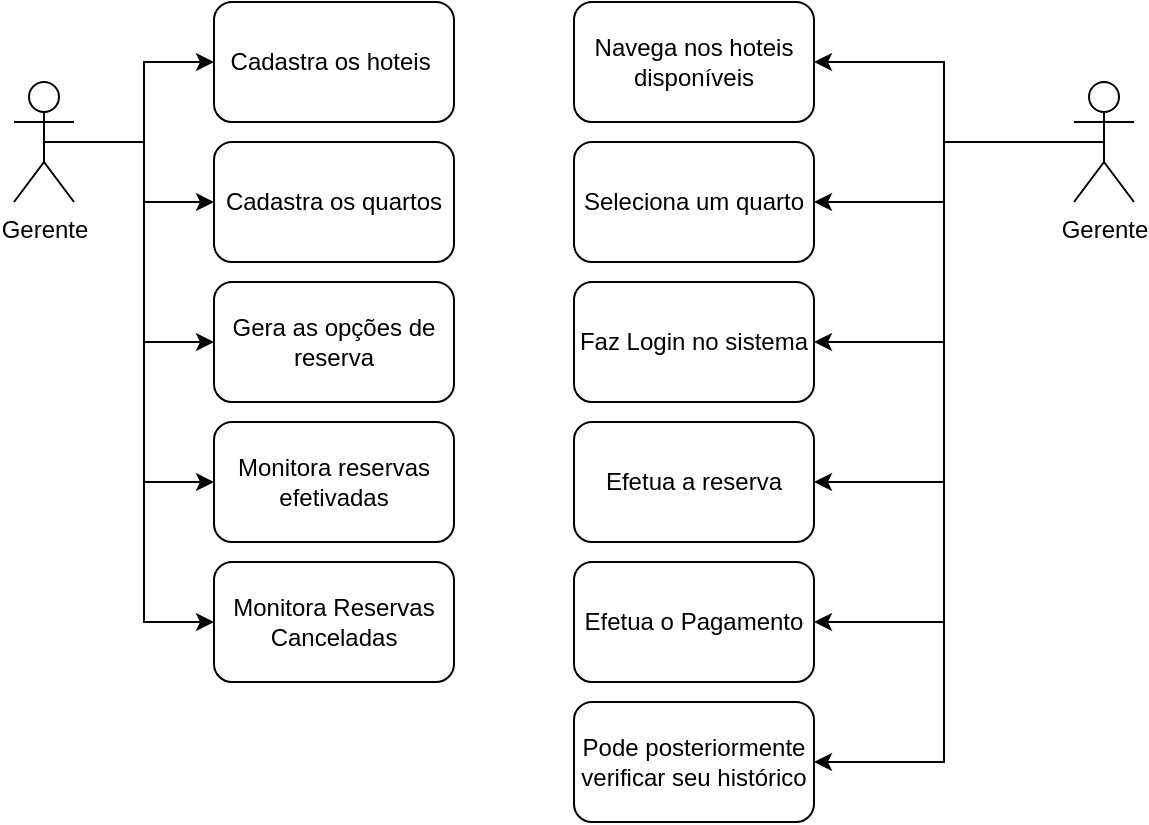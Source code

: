 <mxfile version="21.8.2" type="github">
  <diagram name="Página-1" id="QfJqH4S1vQyrtwS8xRdi">
    <mxGraphModel dx="794" dy="742" grid="1" gridSize="10" guides="1" tooltips="1" connect="1" arrows="1" fold="1" page="1" pageScale="1" pageWidth="827" pageHeight="1169" math="0" shadow="0">
      <root>
        <mxCell id="0" />
        <mxCell id="1" parent="0" />
        <mxCell id="_d_M75L1oRDHBLjkqXRx-2" style="edgeStyle=orthogonalEdgeStyle;rounded=0;orthogonalLoop=1;jettySize=auto;html=1;exitX=0.5;exitY=0.5;exitDx=0;exitDy=0;exitPerimeter=0;" edge="1" parent="1" source="_d_M75L1oRDHBLjkqXRx-7" target="_d_M75L1oRDHBLjkqXRx-9">
          <mxGeometry relative="1" as="geometry" />
        </mxCell>
        <mxCell id="_d_M75L1oRDHBLjkqXRx-3" style="edgeStyle=orthogonalEdgeStyle;rounded=0;orthogonalLoop=1;jettySize=auto;html=1;exitX=0.5;exitY=0.5;exitDx=0;exitDy=0;exitPerimeter=0;" edge="1" parent="1" source="_d_M75L1oRDHBLjkqXRx-7" target="_d_M75L1oRDHBLjkqXRx-8">
          <mxGeometry relative="1" as="geometry" />
        </mxCell>
        <mxCell id="_d_M75L1oRDHBLjkqXRx-4" style="edgeStyle=orthogonalEdgeStyle;rounded=0;orthogonalLoop=1;jettySize=auto;html=1;exitX=0.5;exitY=0.5;exitDx=0;exitDy=0;exitPerimeter=0;entryX=0;entryY=0.5;entryDx=0;entryDy=0;" edge="1" parent="1" source="_d_M75L1oRDHBLjkqXRx-7" target="_d_M75L1oRDHBLjkqXRx-10">
          <mxGeometry relative="1" as="geometry" />
        </mxCell>
        <mxCell id="_d_M75L1oRDHBLjkqXRx-5" style="edgeStyle=orthogonalEdgeStyle;rounded=0;orthogonalLoop=1;jettySize=auto;html=1;exitX=0.5;exitY=0.5;exitDx=0;exitDy=0;exitPerimeter=0;entryX=0;entryY=0.5;entryDx=0;entryDy=0;" edge="1" parent="1" source="_d_M75L1oRDHBLjkqXRx-7" target="_d_M75L1oRDHBLjkqXRx-11">
          <mxGeometry relative="1" as="geometry" />
        </mxCell>
        <mxCell id="_d_M75L1oRDHBLjkqXRx-6" style="edgeStyle=orthogonalEdgeStyle;rounded=0;orthogonalLoop=1;jettySize=auto;html=1;exitX=0.5;exitY=0.5;exitDx=0;exitDy=0;exitPerimeter=0;entryX=0;entryY=0.5;entryDx=0;entryDy=0;" edge="1" parent="1" source="_d_M75L1oRDHBLjkqXRx-7" target="_d_M75L1oRDHBLjkqXRx-12">
          <mxGeometry relative="1" as="geometry" />
        </mxCell>
        <mxCell id="_d_M75L1oRDHBLjkqXRx-7" value="Gerente" style="shape=umlActor;verticalLabelPosition=bottom;verticalAlign=top;html=1;outlineConnect=0;" vertex="1" parent="1">
          <mxGeometry x="90" y="90" width="30" height="60" as="geometry" />
        </mxCell>
        <mxCell id="_d_M75L1oRDHBLjkqXRx-8" value="Cadastra os hoteis&amp;nbsp;" style="rounded=1;whiteSpace=wrap;html=1;" vertex="1" parent="1">
          <mxGeometry x="190" y="50" width="120" height="60" as="geometry" />
        </mxCell>
        <mxCell id="_d_M75L1oRDHBLjkqXRx-9" value="Cadastra os quartos" style="rounded=1;whiteSpace=wrap;html=1;" vertex="1" parent="1">
          <mxGeometry x="190" y="120" width="120" height="60" as="geometry" />
        </mxCell>
        <mxCell id="_d_M75L1oRDHBLjkqXRx-10" value="Gera as opções de reserva" style="rounded=1;whiteSpace=wrap;html=1;" vertex="1" parent="1">
          <mxGeometry x="190" y="190" width="120" height="60" as="geometry" />
        </mxCell>
        <mxCell id="_d_M75L1oRDHBLjkqXRx-11" value="Monitora reservas efetivadas" style="rounded=1;whiteSpace=wrap;html=1;" vertex="1" parent="1">
          <mxGeometry x="190" y="260" width="120" height="60" as="geometry" />
        </mxCell>
        <mxCell id="_d_M75L1oRDHBLjkqXRx-12" value="Monitora Reservas Canceladas" style="rounded=1;whiteSpace=wrap;html=1;" vertex="1" parent="1">
          <mxGeometry x="190" y="330" width="120" height="60" as="geometry" />
        </mxCell>
        <mxCell id="_d_M75L1oRDHBLjkqXRx-13" style="edgeStyle=orthogonalEdgeStyle;rounded=0;orthogonalLoop=1;jettySize=auto;html=1;exitX=0.5;exitY=0.5;exitDx=0;exitDy=0;exitPerimeter=0;" edge="1" parent="1" source="_d_M75L1oRDHBLjkqXRx-19" target="_d_M75L1oRDHBLjkqXRx-21">
          <mxGeometry relative="1" as="geometry" />
        </mxCell>
        <mxCell id="_d_M75L1oRDHBLjkqXRx-14" style="edgeStyle=orthogonalEdgeStyle;rounded=0;orthogonalLoop=1;jettySize=auto;html=1;exitX=0.5;exitY=0.5;exitDx=0;exitDy=0;exitPerimeter=0;" edge="1" parent="1" source="_d_M75L1oRDHBLjkqXRx-19" target="_d_M75L1oRDHBLjkqXRx-20">
          <mxGeometry relative="1" as="geometry" />
        </mxCell>
        <mxCell id="_d_M75L1oRDHBLjkqXRx-15" style="edgeStyle=orthogonalEdgeStyle;rounded=0;orthogonalLoop=1;jettySize=auto;html=1;exitX=0.5;exitY=0.5;exitDx=0;exitDy=0;exitPerimeter=0;entryX=1;entryY=0.5;entryDx=0;entryDy=0;" edge="1" parent="1" source="_d_M75L1oRDHBLjkqXRx-19" target="_d_M75L1oRDHBLjkqXRx-22">
          <mxGeometry relative="1" as="geometry" />
        </mxCell>
        <mxCell id="_d_M75L1oRDHBLjkqXRx-16" style="edgeStyle=orthogonalEdgeStyle;rounded=0;orthogonalLoop=1;jettySize=auto;html=1;exitX=0.5;exitY=0.5;exitDx=0;exitDy=0;exitPerimeter=0;entryX=1;entryY=0.5;entryDx=0;entryDy=0;" edge="1" parent="1" source="_d_M75L1oRDHBLjkqXRx-19" target="_d_M75L1oRDHBLjkqXRx-23">
          <mxGeometry relative="1" as="geometry" />
        </mxCell>
        <mxCell id="_d_M75L1oRDHBLjkqXRx-17" style="edgeStyle=orthogonalEdgeStyle;rounded=0;orthogonalLoop=1;jettySize=auto;html=1;exitX=0.5;exitY=0.5;exitDx=0;exitDy=0;exitPerimeter=0;entryX=1;entryY=0.5;entryDx=0;entryDy=0;" edge="1" parent="1" source="_d_M75L1oRDHBLjkqXRx-19" target="_d_M75L1oRDHBLjkqXRx-24">
          <mxGeometry relative="1" as="geometry" />
        </mxCell>
        <mxCell id="_d_M75L1oRDHBLjkqXRx-18" style="edgeStyle=orthogonalEdgeStyle;rounded=0;orthogonalLoop=1;jettySize=auto;html=1;exitX=0.5;exitY=0.5;exitDx=0;exitDy=0;exitPerimeter=0;entryX=1;entryY=0.5;entryDx=0;entryDy=0;" edge="1" parent="1" source="_d_M75L1oRDHBLjkqXRx-19" target="_d_M75L1oRDHBLjkqXRx-25">
          <mxGeometry relative="1" as="geometry" />
        </mxCell>
        <mxCell id="_d_M75L1oRDHBLjkqXRx-19" value="Gerente" style="shape=umlActor;verticalLabelPosition=bottom;verticalAlign=top;html=1;outlineConnect=0;" vertex="1" parent="1">
          <mxGeometry x="620" y="90" width="30" height="60" as="geometry" />
        </mxCell>
        <mxCell id="_d_M75L1oRDHBLjkqXRx-20" value="Navega nos hoteis disponíveis" style="rounded=1;whiteSpace=wrap;html=1;" vertex="1" parent="1">
          <mxGeometry x="370" y="50" width="120" height="60" as="geometry" />
        </mxCell>
        <mxCell id="_d_M75L1oRDHBLjkqXRx-21" value="Seleciona um quarto" style="rounded=1;whiteSpace=wrap;html=1;" vertex="1" parent="1">
          <mxGeometry x="370" y="120" width="120" height="60" as="geometry" />
        </mxCell>
        <mxCell id="_d_M75L1oRDHBLjkqXRx-22" value="Faz Login no sistema" style="rounded=1;whiteSpace=wrap;html=1;" vertex="1" parent="1">
          <mxGeometry x="370" y="190" width="120" height="60" as="geometry" />
        </mxCell>
        <mxCell id="_d_M75L1oRDHBLjkqXRx-23" value="Efetua a reserva" style="rounded=1;whiteSpace=wrap;html=1;" vertex="1" parent="1">
          <mxGeometry x="370" y="260" width="120" height="60" as="geometry" />
        </mxCell>
        <mxCell id="_d_M75L1oRDHBLjkqXRx-24" value="Efetua o Pagamento" style="rounded=1;whiteSpace=wrap;html=1;" vertex="1" parent="1">
          <mxGeometry x="370" y="330" width="120" height="60" as="geometry" />
        </mxCell>
        <mxCell id="_d_M75L1oRDHBLjkqXRx-25" value="Pode posteriormente verificar seu histórico" style="rounded=1;whiteSpace=wrap;html=1;" vertex="1" parent="1">
          <mxGeometry x="370" y="400" width="120" height="60" as="geometry" />
        </mxCell>
      </root>
    </mxGraphModel>
  </diagram>
</mxfile>
